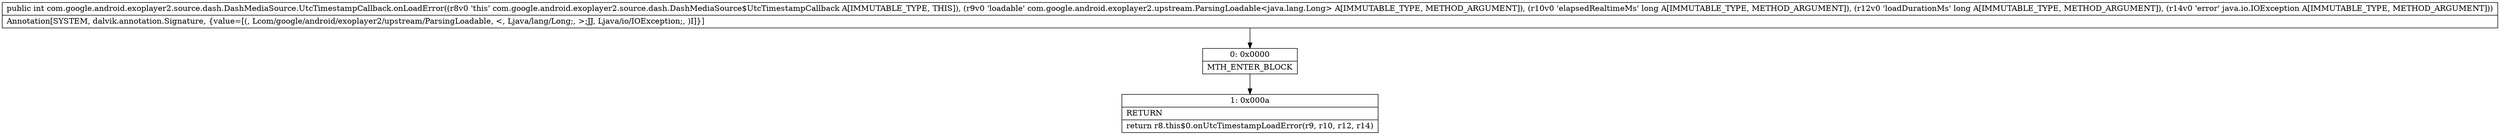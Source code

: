 digraph "CFG forcom.google.android.exoplayer2.source.dash.DashMediaSource.UtcTimestampCallback.onLoadError(Lcom\/google\/android\/exoplayer2\/upstream\/ParsingLoadable;JJLjava\/io\/IOException;)I" {
Node_0 [shape=record,label="{0\:\ 0x0000|MTH_ENTER_BLOCK\l}"];
Node_1 [shape=record,label="{1\:\ 0x000a|RETURN\l|return r8.this$0.onUtcTimestampLoadError(r9, r10, r12, r14)\l}"];
MethodNode[shape=record,label="{public int com.google.android.exoplayer2.source.dash.DashMediaSource.UtcTimestampCallback.onLoadError((r8v0 'this' com.google.android.exoplayer2.source.dash.DashMediaSource$UtcTimestampCallback A[IMMUTABLE_TYPE, THIS]), (r9v0 'loadable' com.google.android.exoplayer2.upstream.ParsingLoadable\<java.lang.Long\> A[IMMUTABLE_TYPE, METHOD_ARGUMENT]), (r10v0 'elapsedRealtimeMs' long A[IMMUTABLE_TYPE, METHOD_ARGUMENT]), (r12v0 'loadDurationMs' long A[IMMUTABLE_TYPE, METHOD_ARGUMENT]), (r14v0 'error' java.io.IOException A[IMMUTABLE_TYPE, METHOD_ARGUMENT]))  | Annotation[SYSTEM, dalvik.annotation.Signature, \{value=[(, Lcom\/google\/android\/exoplayer2\/upstream\/ParsingLoadable, \<, Ljava\/lang\/Long;, \>;JJ, Ljava\/io\/IOException;, )I]\}]\l}"];
MethodNode -> Node_0;
Node_0 -> Node_1;
}

